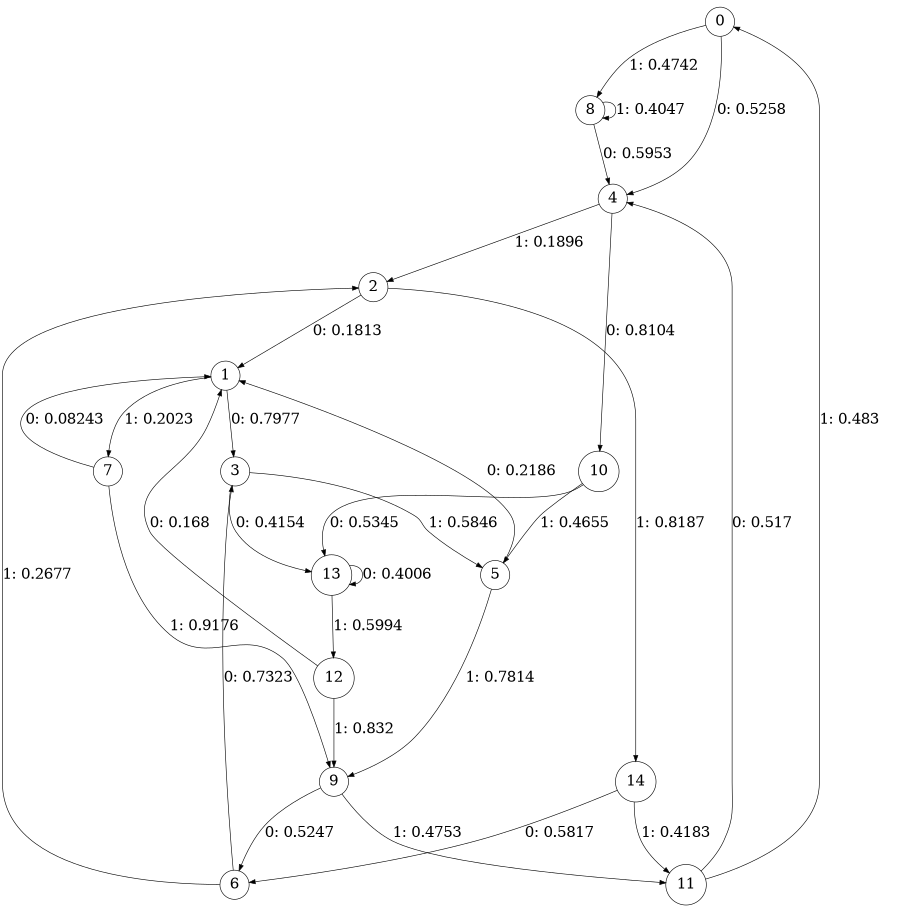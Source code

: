 digraph "ch6faceL8" {
size = "6,8.5";
ratio = "fill";
node [shape = circle];
node [fontsize = 24];
edge [fontsize = 24];
0 -> 4 [label = "0: 0.5258   "];
0 -> 8 [label = "1: 0.4742   "];
1 -> 3 [label = "0: 0.7977   "];
1 -> 7 [label = "1: 0.2023   "];
2 -> 1 [label = "0: 0.1813   "];
2 -> 14 [label = "1: 0.8187   "];
3 -> 13 [label = "0: 0.4154   "];
3 -> 5 [label = "1: 0.5846   "];
4 -> 10 [label = "0: 0.8104   "];
4 -> 2 [label = "1: 0.1896   "];
5 -> 1 [label = "0: 0.2186   "];
5 -> 9 [label = "1: 0.7814   "];
6 -> 3 [label = "0: 0.7323   "];
6 -> 2 [label = "1: 0.2677   "];
7 -> 1 [label = "0: 0.08243  "];
7 -> 9 [label = "1: 0.9176   "];
8 -> 4 [label = "0: 0.5953   "];
8 -> 8 [label = "1: 0.4047   "];
9 -> 6 [label = "0: 0.5247   "];
9 -> 11 [label = "1: 0.4753   "];
10 -> 13 [label = "0: 0.5345   "];
10 -> 5 [label = "1: 0.4655   "];
11 -> 4 [label = "0: 0.517    "];
11 -> 0 [label = "1: 0.483    "];
12 -> 1 [label = "0: 0.168    "];
12 -> 9 [label = "1: 0.832    "];
13 -> 13 [label = "0: 0.4006   "];
13 -> 12 [label = "1: 0.5994   "];
14 -> 6 [label = "0: 0.5817   "];
14 -> 11 [label = "1: 0.4183   "];
}